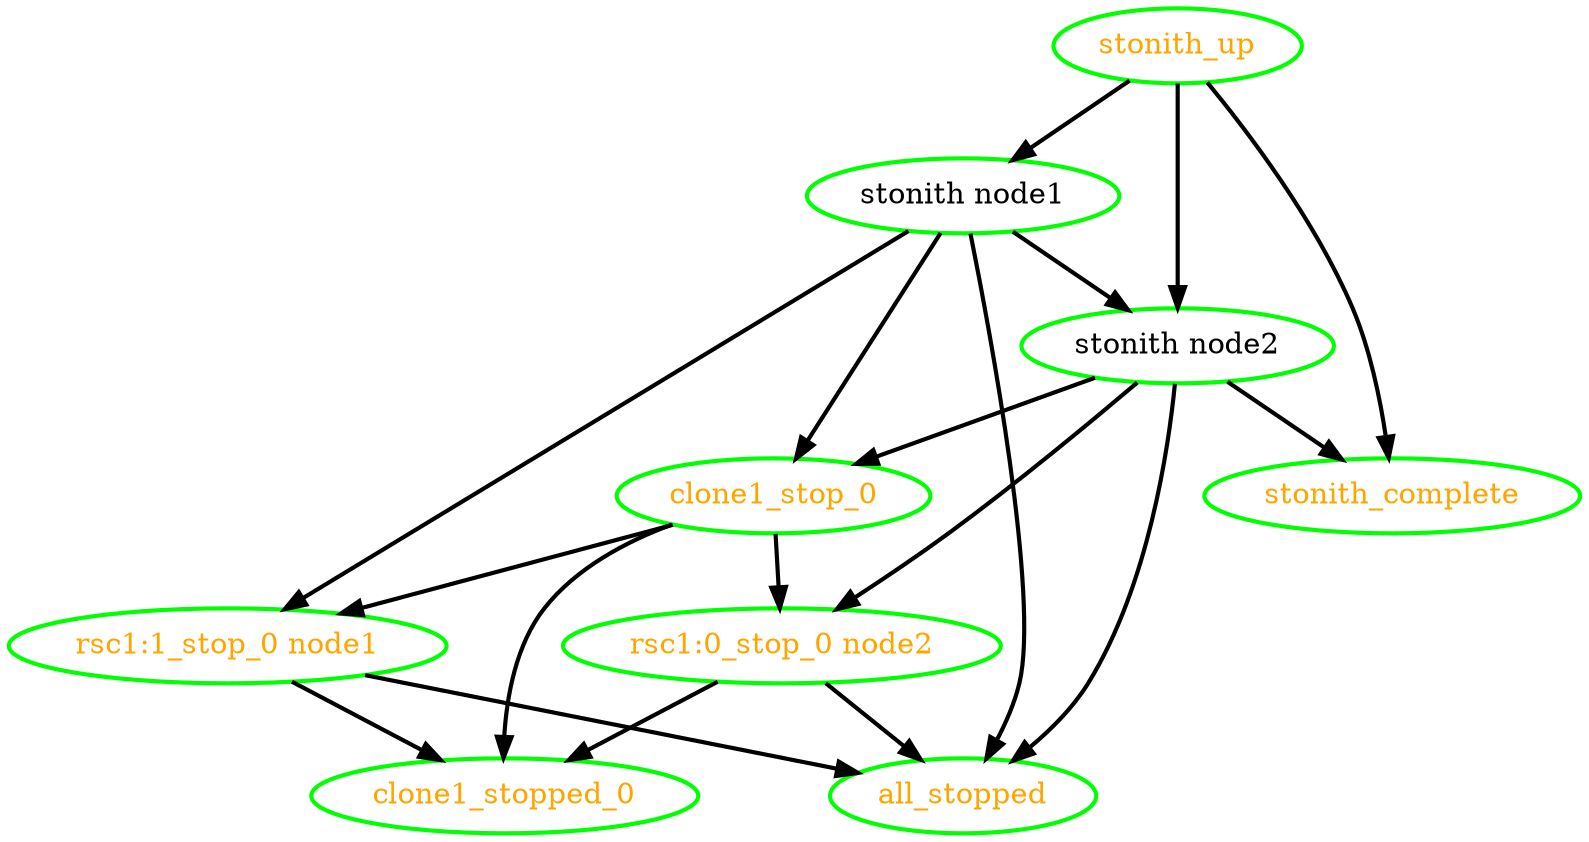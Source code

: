 digraph "g" {
"all_stopped" [ style=bold color="green" fontcolor="orange"]
"clone1_stop_0" -> "clone1_stopped_0" [ style = bold]
"clone1_stop_0" -> "rsc1:0_stop_0 node2" [ style = bold]
"clone1_stop_0" -> "rsc1:1_stop_0 node1" [ style = bold]
"clone1_stop_0" [ style=bold color="green" fontcolor="orange"]
"clone1_stopped_0" [ style=bold color="green" fontcolor="orange"]
"rsc1:0_stop_0 node2" -> "all_stopped" [ style = bold]
"rsc1:0_stop_0 node2" -> "clone1_stopped_0" [ style = bold]
"rsc1:0_stop_0 node2" [ style=bold color="green" fontcolor="orange"]
"rsc1:1_stop_0 node1" -> "all_stopped" [ style = bold]
"rsc1:1_stop_0 node1" -> "clone1_stopped_0" [ style = bold]
"rsc1:1_stop_0 node1" [ style=bold color="green" fontcolor="orange"]
"stonith node1" -> "all_stopped" [ style = bold]
"stonith node1" -> "clone1_stop_0" [ style = bold]
"stonith node1" -> "rsc1:1_stop_0 node1" [ style = bold]
"stonith node1" -> "stonith node2" [ style = bold]
"stonith node1" [ style=bold color="green" fontcolor="black"]
"stonith node2" -> "all_stopped" [ style = bold]
"stonith node2" -> "clone1_stop_0" [ style = bold]
"stonith node2" -> "rsc1:0_stop_0 node2" [ style = bold]
"stonith node2" -> "stonith_complete" [ style = bold]
"stonith node2" [ style=bold color="green" fontcolor="black"]
"stonith_complete" [ style=bold color="green" fontcolor="orange"]
"stonith_up" -> "stonith node1" [ style = bold]
"stonith_up" -> "stonith node2" [ style = bold]
"stonith_up" -> "stonith_complete" [ style = bold]
"stonith_up" [ style=bold color="green" fontcolor="orange"]
}
